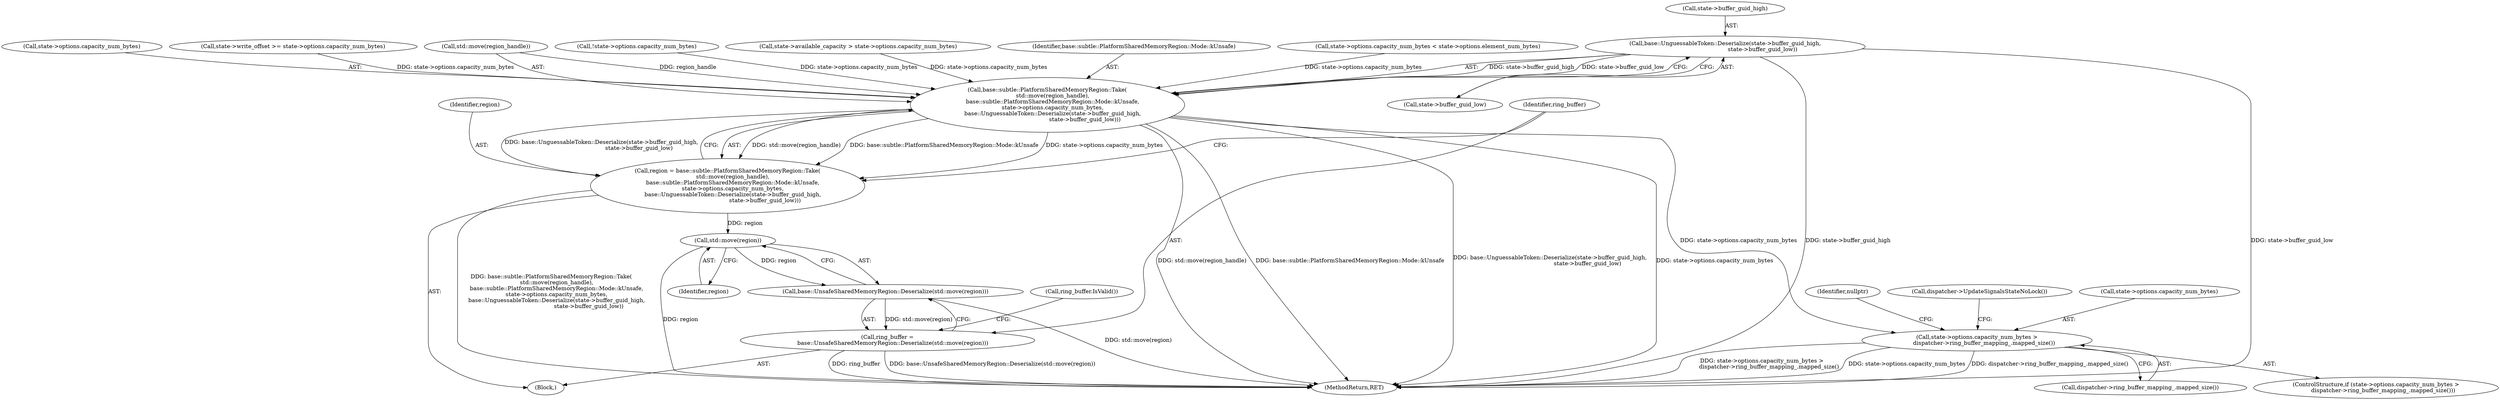 digraph "0_Chrome_66e24a8793615bd9d5c238b1745b093090e1f72d_0@pointer" {
"1000216" [label="(Call,base::UnguessableToken::Deserialize(state->buffer_guid_high,\n                                          state->buffer_guid_low))"];
"1000207" [label="(Call,base::subtle::PlatformSharedMemoryRegion::Take(\n      std::move(region_handle),\n      base::subtle::PlatformSharedMemoryRegion::Mode::kUnsafe,\n      state->options.capacity_num_bytes,\n      base::UnguessableToken::Deserialize(state->buffer_guid_high,\n                                          state->buffer_guid_low)))"];
"1000205" [label="(Call,region = base::subtle::PlatformSharedMemoryRegion::Take(\n      std::move(region_handle),\n      base::subtle::PlatformSharedMemoryRegion::Mode::kUnsafe,\n      state->options.capacity_num_bytes,\n      base::UnguessableToken::Deserialize(state->buffer_guid_high,\n                                          state->buffer_guid_low)))"];
"1000227" [label="(Call,std::move(region))"];
"1000226" [label="(Call,base::UnsafeSharedMemoryRegion::Deserialize(std::move(region)))"];
"1000224" [label="(Call,ring_buffer =\n      base::UnsafeSharedMemoryRegion::Deserialize(std::move(region)))"];
"1000275" [label="(Call,state->options.capacity_num_bytes >\n        dispatcher->ring_buffer_mapping_.mapped_size())"];
"1000217" [label="(Call,state->buffer_guid_high)"];
"1000274" [label="(ControlStructure,if (state->options.capacity_num_bytes >\n        dispatcher->ring_buffer_mapping_.mapped_size()))"];
"1000211" [label="(Call,state->options.capacity_num_bytes)"];
"1000158" [label="(Call,state->write_offset >= state->options.capacity_num_bytes)"];
"1000207" [label="(Call,base::subtle::PlatformSharedMemoryRegion::Take(\n      std::move(region_handle),\n      base::subtle::PlatformSharedMemoryRegion::Mode::kUnsafe,\n      state->options.capacity_num_bytes,\n      base::UnguessableToken::Deserialize(state->buffer_guid_high,\n                                          state->buffer_guid_low)))"];
"1000216" [label="(Call,base::UnguessableToken::Deserialize(state->buffer_guid_high,\n                                          state->buffer_guid_low))"];
"1000208" [label="(Call,std::move(region_handle))"];
"1000132" [label="(Call,!state->options.capacity_num_bytes)"];
"1000288" [label="(MethodReturn,RET)"];
"1000167" [label="(Call,state->available_capacity > state->options.capacity_num_bytes)"];
"1000224" [label="(Call,ring_buffer =\n      base::UnsafeSharedMemoryRegion::Deserialize(std::move(region)))"];
"1000281" [label="(Call,dispatcher->ring_buffer_mapping_.mapped_size())"];
"1000210" [label="(Identifier,base::subtle::PlatformSharedMemoryRegion::Mode::kUnsafe)"];
"1000276" [label="(Call,state->options.capacity_num_bytes)"];
"1000206" [label="(Identifier,region)"];
"1000220" [label="(Call,state->buffer_guid_low)"];
"1000226" [label="(Call,base::UnsafeSharedMemoryRegion::Deserialize(std::move(region)))"];
"1000284" [label="(Identifier,nullptr)"];
"1000228" [label="(Identifier,region)"];
"1000227" [label="(Call,std::move(region))"];
"1000107" [label="(Block,)"];
"1000275" [label="(Call,state->options.capacity_num_bytes >\n        dispatcher->ring_buffer_mapping_.mapped_size())"];
"1000231" [label="(Call,ring_buffer.IsValid())"];
"1000225" [label="(Identifier,ring_buffer)"];
"1000285" [label="(Call,dispatcher->UpdateSignalsStateNoLock())"];
"1000205" [label="(Call,region = base::subtle::PlatformSharedMemoryRegion::Take(\n      std::move(region_handle),\n      base::subtle::PlatformSharedMemoryRegion::Mode::kUnsafe,\n      state->options.capacity_num_bytes,\n      base::UnguessableToken::Deserialize(state->buffer_guid_high,\n                                          state->buffer_guid_low)))"];
"1000146" [label="(Call,state->options.capacity_num_bytes < state->options.element_num_bytes)"];
"1000216" -> "1000207"  [label="AST: "];
"1000216" -> "1000220"  [label="CFG: "];
"1000217" -> "1000216"  [label="AST: "];
"1000220" -> "1000216"  [label="AST: "];
"1000207" -> "1000216"  [label="CFG: "];
"1000216" -> "1000288"  [label="DDG: state->buffer_guid_high"];
"1000216" -> "1000288"  [label="DDG: state->buffer_guid_low"];
"1000216" -> "1000207"  [label="DDG: state->buffer_guid_high"];
"1000216" -> "1000207"  [label="DDG: state->buffer_guid_low"];
"1000207" -> "1000205"  [label="AST: "];
"1000208" -> "1000207"  [label="AST: "];
"1000210" -> "1000207"  [label="AST: "];
"1000211" -> "1000207"  [label="AST: "];
"1000205" -> "1000207"  [label="CFG: "];
"1000207" -> "1000288"  [label="DDG: std::move(region_handle)"];
"1000207" -> "1000288"  [label="DDG: base::subtle::PlatformSharedMemoryRegion::Mode::kUnsafe"];
"1000207" -> "1000288"  [label="DDG: base::UnguessableToken::Deserialize(state->buffer_guid_high,\n                                          state->buffer_guid_low)"];
"1000207" -> "1000288"  [label="DDG: state->options.capacity_num_bytes"];
"1000207" -> "1000205"  [label="DDG: std::move(region_handle)"];
"1000207" -> "1000205"  [label="DDG: base::subtle::PlatformSharedMemoryRegion::Mode::kUnsafe"];
"1000207" -> "1000205"  [label="DDG: state->options.capacity_num_bytes"];
"1000207" -> "1000205"  [label="DDG: base::UnguessableToken::Deserialize(state->buffer_guid_high,\n                                          state->buffer_guid_low)"];
"1000208" -> "1000207"  [label="DDG: region_handle"];
"1000132" -> "1000207"  [label="DDG: state->options.capacity_num_bytes"];
"1000167" -> "1000207"  [label="DDG: state->options.capacity_num_bytes"];
"1000158" -> "1000207"  [label="DDG: state->options.capacity_num_bytes"];
"1000146" -> "1000207"  [label="DDG: state->options.capacity_num_bytes"];
"1000207" -> "1000275"  [label="DDG: state->options.capacity_num_bytes"];
"1000205" -> "1000107"  [label="AST: "];
"1000206" -> "1000205"  [label="AST: "];
"1000225" -> "1000205"  [label="CFG: "];
"1000205" -> "1000288"  [label="DDG: base::subtle::PlatformSharedMemoryRegion::Take(\n      std::move(region_handle),\n      base::subtle::PlatformSharedMemoryRegion::Mode::kUnsafe,\n      state->options.capacity_num_bytes,\n      base::UnguessableToken::Deserialize(state->buffer_guid_high,\n                                          state->buffer_guid_low))"];
"1000205" -> "1000227"  [label="DDG: region"];
"1000227" -> "1000226"  [label="AST: "];
"1000227" -> "1000228"  [label="CFG: "];
"1000228" -> "1000227"  [label="AST: "];
"1000226" -> "1000227"  [label="CFG: "];
"1000227" -> "1000288"  [label="DDG: region"];
"1000227" -> "1000226"  [label="DDG: region"];
"1000226" -> "1000224"  [label="AST: "];
"1000224" -> "1000226"  [label="CFG: "];
"1000226" -> "1000288"  [label="DDG: std::move(region)"];
"1000226" -> "1000224"  [label="DDG: std::move(region)"];
"1000224" -> "1000107"  [label="AST: "];
"1000225" -> "1000224"  [label="AST: "];
"1000231" -> "1000224"  [label="CFG: "];
"1000224" -> "1000288"  [label="DDG: ring_buffer"];
"1000224" -> "1000288"  [label="DDG: base::UnsafeSharedMemoryRegion::Deserialize(std::move(region))"];
"1000275" -> "1000274"  [label="AST: "];
"1000275" -> "1000281"  [label="CFG: "];
"1000276" -> "1000275"  [label="AST: "];
"1000281" -> "1000275"  [label="AST: "];
"1000284" -> "1000275"  [label="CFG: "];
"1000285" -> "1000275"  [label="CFG: "];
"1000275" -> "1000288"  [label="DDG: state->options.capacity_num_bytes >\n        dispatcher->ring_buffer_mapping_.mapped_size()"];
"1000275" -> "1000288"  [label="DDG: state->options.capacity_num_bytes"];
"1000275" -> "1000288"  [label="DDG: dispatcher->ring_buffer_mapping_.mapped_size()"];
}
